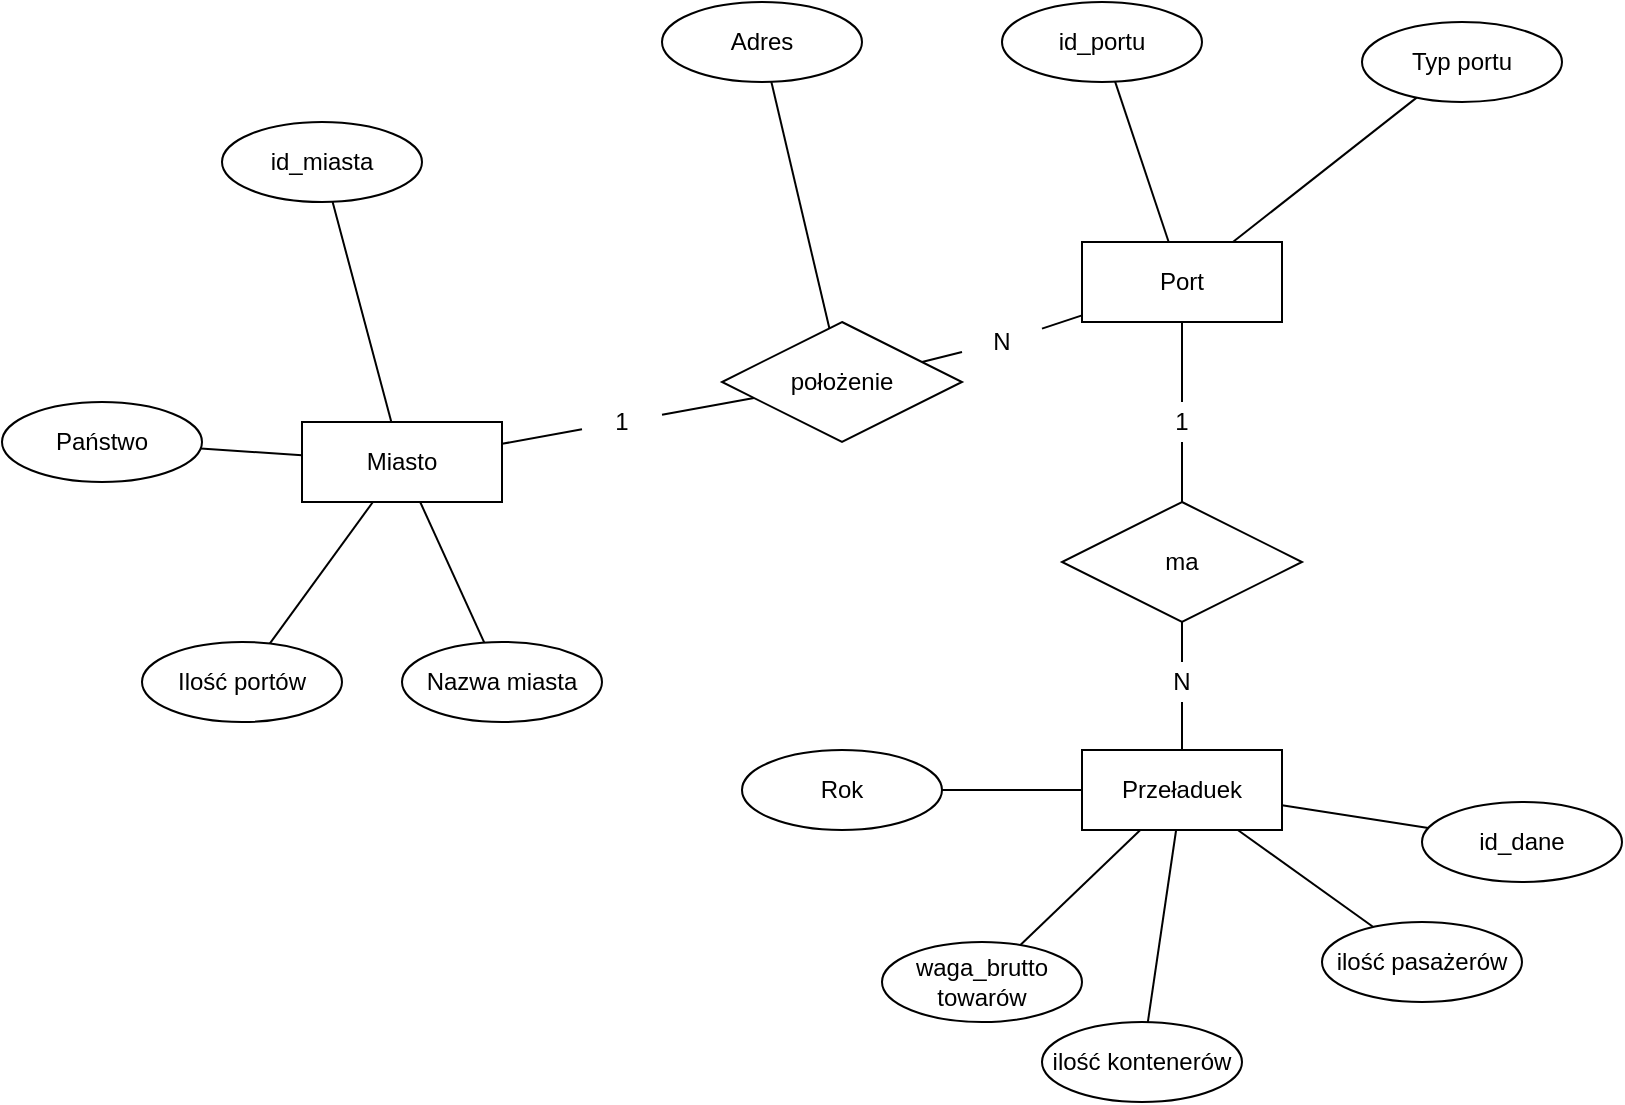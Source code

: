 <mxfile version="13.10.1" type="github">
  <diagram id="fdbAlBpdabrkuO3k_GDF" name="Page-1">
    <mxGraphModel dx="1422" dy="914" grid="1" gridSize="10" guides="1" tooltips="1" connect="1" arrows="1" fold="1" page="1" pageScale="1" pageWidth="1169" pageHeight="827" math="0" shadow="0">
      <root>
        <mxCell id="0" />
        <mxCell id="1" parent="0" />
        <mxCell id="dsvHwpVwbn5-0Ro2IpYD-1" value="Miasto" style="whiteSpace=wrap;html=1;align=center;" parent="1" vertex="1">
          <mxGeometry x="210" y="250" width="100" height="40" as="geometry" />
        </mxCell>
        <mxCell id="dsvHwpVwbn5-0Ro2IpYD-5" value="" style="rounded=0;orthogonalLoop=1;jettySize=auto;html=1;endArrow=none;endFill=0;" parent="1" source="dsvHwpVwbn5-0Ro2IpYD-2" target="dsvHwpVwbn5-0Ro2IpYD-1" edge="1">
          <mxGeometry relative="1" as="geometry" />
        </mxCell>
        <mxCell id="dsvHwpVwbn5-0Ro2IpYD-2" value="Państwo" style="ellipse;whiteSpace=wrap;html=1;align=center;" parent="1" vertex="1">
          <mxGeometry x="60" y="240" width="100" height="40" as="geometry" />
        </mxCell>
        <mxCell id="dsvHwpVwbn5-0Ro2IpYD-4" value="" style="rounded=0;orthogonalLoop=1;jettySize=auto;html=1;endArrow=none;endFill=0;" parent="1" source="dsvHwpVwbn5-0Ro2IpYD-3" target="dsvHwpVwbn5-0Ro2IpYD-1" edge="1">
          <mxGeometry relative="1" as="geometry" />
        </mxCell>
        <mxCell id="dsvHwpVwbn5-0Ro2IpYD-3" value="Ilość portów" style="ellipse;whiteSpace=wrap;html=1;align=center;" parent="1" vertex="1">
          <mxGeometry x="130" y="360" width="100" height="40" as="geometry" />
        </mxCell>
        <mxCell id="dsvHwpVwbn5-0Ro2IpYD-6" value="Port" style="whiteSpace=wrap;html=1;align=center;" parent="1" vertex="1">
          <mxGeometry x="600" y="160" width="100" height="40" as="geometry" />
        </mxCell>
        <mxCell id="dsvHwpVwbn5-0Ro2IpYD-8" value="" style="edgeStyle=none;rounded=0;orthogonalLoop=1;jettySize=auto;html=1;endArrow=none;endFill=0;" parent="1" source="dsvHwpVwbn5-0Ro2IpYD-40" target="dsvHwpVwbn5-0Ro2IpYD-6" edge="1">
          <mxGeometry relative="1" as="geometry" />
        </mxCell>
        <mxCell id="dsvHwpVwbn5-0Ro2IpYD-9" value="" style="edgeStyle=none;rounded=0;orthogonalLoop=1;jettySize=auto;html=1;endArrow=none;endFill=0;" parent="1" source="dsvHwpVwbn5-0Ro2IpYD-42" target="dsvHwpVwbn5-0Ro2IpYD-1" edge="1">
          <mxGeometry relative="1" as="geometry" />
        </mxCell>
        <mxCell id="dsvHwpVwbn5-0Ro2IpYD-7" value="położenie" style="shape=rhombus;perimeter=rhombusPerimeter;whiteSpace=wrap;html=1;align=center;" parent="1" vertex="1">
          <mxGeometry x="420" y="200" width="120" height="60" as="geometry" />
        </mxCell>
        <mxCell id="dsvHwpVwbn5-0Ro2IpYD-13" value="" style="edgeStyle=none;rounded=0;orthogonalLoop=1;jettySize=auto;html=1;endArrow=none;endFill=0;" parent="1" source="dsvHwpVwbn5-0Ro2IpYD-12" target="dsvHwpVwbn5-0Ro2IpYD-7" edge="1">
          <mxGeometry relative="1" as="geometry" />
        </mxCell>
        <mxCell id="dsvHwpVwbn5-0Ro2IpYD-12" value="Adres" style="ellipse;whiteSpace=wrap;html=1;align=center;" parent="1" vertex="1">
          <mxGeometry x="390" y="40" width="100" height="40" as="geometry" />
        </mxCell>
        <mxCell id="dsvHwpVwbn5-0Ro2IpYD-15" value="" style="edgeStyle=none;rounded=0;orthogonalLoop=1;jettySize=auto;html=1;endArrow=none;endFill=0;" parent="1" source="dsvHwpVwbn5-0Ro2IpYD-14" target="dsvHwpVwbn5-0Ro2IpYD-6" edge="1">
          <mxGeometry relative="1" as="geometry" />
        </mxCell>
        <mxCell id="dsvHwpVwbn5-0Ro2IpYD-14" value="Typ portu" style="ellipse;whiteSpace=wrap;html=1;align=center;" parent="1" vertex="1">
          <mxGeometry x="740" y="50" width="100" height="40" as="geometry" />
        </mxCell>
        <mxCell id="dsvHwpVwbn5-0Ro2IpYD-19" value="" style="edgeStyle=none;rounded=0;orthogonalLoop=1;jettySize=auto;html=1;endArrow=none;endFill=0;" parent="1" source="dsvHwpVwbn5-0Ro2IpYD-18" target="dsvHwpVwbn5-0Ro2IpYD-1" edge="1">
          <mxGeometry relative="1" as="geometry" />
        </mxCell>
        <mxCell id="dsvHwpVwbn5-0Ro2IpYD-18" value="id_miasta" style="ellipse;whiteSpace=wrap;html=1;align=center;" parent="1" vertex="1">
          <mxGeometry x="170" y="100" width="100" height="40" as="geometry" />
        </mxCell>
        <mxCell id="dsvHwpVwbn5-0Ro2IpYD-21" value="" style="edgeStyle=none;rounded=0;orthogonalLoop=1;jettySize=auto;html=1;endArrow=none;endFill=0;" parent="1" source="dsvHwpVwbn5-0Ro2IpYD-20" target="dsvHwpVwbn5-0Ro2IpYD-1" edge="1">
          <mxGeometry relative="1" as="geometry" />
        </mxCell>
        <mxCell id="dsvHwpVwbn5-0Ro2IpYD-20" value="Nazwa miasta" style="ellipse;whiteSpace=wrap;html=1;align=center;" parent="1" vertex="1">
          <mxGeometry x="260" y="360" width="100" height="40" as="geometry" />
        </mxCell>
        <mxCell id="dsvHwpVwbn5-0Ro2IpYD-25" value="" style="edgeStyle=none;rounded=0;orthogonalLoop=1;jettySize=auto;html=1;endArrow=none;endFill=0;exitX=0.5;exitY=0;exitDx=0;exitDy=0;" parent="1" source="dsvHwpVwbn5-0Ro2IpYD-53" target="dsvHwpVwbn5-0Ro2IpYD-6" edge="1">
          <mxGeometry relative="1" as="geometry">
            <mxPoint x="810.296" y="187.825" as="sourcePoint" />
          </mxGeometry>
        </mxCell>
        <mxCell id="dsvHwpVwbn5-0Ro2IpYD-47" value="" style="edgeStyle=none;rounded=0;orthogonalLoop=1;jettySize=auto;html=1;endArrow=none;endFill=0;" parent="1" source="dsvHwpVwbn5-0Ro2IpYD-55" target="dsvHwpVwbn5-0Ro2IpYD-35" edge="1">
          <mxGeometry relative="1" as="geometry" />
        </mxCell>
        <mxCell id="dsvHwpVwbn5-0Ro2IpYD-26" value="Przeładuek" style="whiteSpace=wrap;html=1;align=center;" parent="1" vertex="1">
          <mxGeometry x="600" y="414" width="100" height="40" as="geometry" />
        </mxCell>
        <mxCell id="dsvHwpVwbn5-0Ro2IpYD-28" value="" style="edgeStyle=none;rounded=0;orthogonalLoop=1;jettySize=auto;html=1;endArrow=none;endFill=0;" parent="1" source="dsvHwpVwbn5-0Ro2IpYD-27" target="dsvHwpVwbn5-0Ro2IpYD-26" edge="1">
          <mxGeometry relative="1" as="geometry" />
        </mxCell>
        <mxCell id="dsvHwpVwbn5-0Ro2IpYD-27" value="waga_brutto towarów" style="ellipse;whiteSpace=wrap;html=1;align=center;" parent="1" vertex="1">
          <mxGeometry x="500" y="510" width="100" height="40" as="geometry" />
        </mxCell>
        <mxCell id="dsvHwpVwbn5-0Ro2IpYD-31" value="" style="edgeStyle=none;rounded=0;orthogonalLoop=1;jettySize=auto;html=1;endArrow=none;endFill=0;" parent="1" source="dsvHwpVwbn5-0Ro2IpYD-30" target="dsvHwpVwbn5-0Ro2IpYD-26" edge="1">
          <mxGeometry relative="1" as="geometry" />
        </mxCell>
        <mxCell id="dsvHwpVwbn5-0Ro2IpYD-30" value="ilość kontenerów" style="ellipse;whiteSpace=wrap;html=1;align=center;" parent="1" vertex="1">
          <mxGeometry x="580" y="550" width="100" height="40" as="geometry" />
        </mxCell>
        <mxCell id="dsvHwpVwbn5-0Ro2IpYD-34" value="" style="edgeStyle=none;rounded=0;orthogonalLoop=1;jettySize=auto;html=1;endArrow=none;endFill=0;" parent="1" source="dsvHwpVwbn5-0Ro2IpYD-32" target="dsvHwpVwbn5-0Ro2IpYD-26" edge="1">
          <mxGeometry relative="1" as="geometry" />
        </mxCell>
        <mxCell id="dsvHwpVwbn5-0Ro2IpYD-32" value="ilość pasażerów" style="ellipse;whiteSpace=wrap;html=1;align=center;" parent="1" vertex="1">
          <mxGeometry x="720" y="500" width="100" height="40" as="geometry" />
        </mxCell>
        <mxCell id="dsvHwpVwbn5-0Ro2IpYD-35" value="ma" style="shape=rhombus;perimeter=rhombusPerimeter;whiteSpace=wrap;html=1;align=center;" parent="1" vertex="1">
          <mxGeometry x="590" y="290" width="120" height="60" as="geometry" />
        </mxCell>
        <mxCell id="dsvHwpVwbn5-0Ro2IpYD-39" value="" style="edgeStyle=none;rounded=0;orthogonalLoop=1;jettySize=auto;html=1;endArrow=none;endFill=0;entryX=0;entryY=0.5;entryDx=0;entryDy=0;" parent="1" source="dsvHwpVwbn5-0Ro2IpYD-37" target="dsvHwpVwbn5-0Ro2IpYD-26" edge="1">
          <mxGeometry relative="1" as="geometry" />
        </mxCell>
        <mxCell id="dsvHwpVwbn5-0Ro2IpYD-37" value="Rok" style="ellipse;whiteSpace=wrap;html=1;align=center;" parent="1" vertex="1">
          <mxGeometry x="430" y="414" width="100" height="40" as="geometry" />
        </mxCell>
        <mxCell id="dsvHwpVwbn5-0Ro2IpYD-38" style="edgeStyle=none;rounded=0;orthogonalLoop=1;jettySize=auto;html=1;exitX=0.5;exitY=0;exitDx=0;exitDy=0;endArrow=none;endFill=0;" parent="1" source="dsvHwpVwbn5-0Ro2IpYD-37" target="dsvHwpVwbn5-0Ro2IpYD-37" edge="1">
          <mxGeometry relative="1" as="geometry" />
        </mxCell>
        <mxCell id="dsvHwpVwbn5-0Ro2IpYD-40" value="N" style="text;html=1;strokeColor=none;fillColor=none;align=center;verticalAlign=middle;whiteSpace=wrap;rounded=0;" parent="1" vertex="1">
          <mxGeometry x="540" y="200" width="40" height="20" as="geometry" />
        </mxCell>
        <mxCell id="dsvHwpVwbn5-0Ro2IpYD-41" value="" style="edgeStyle=none;rounded=0;orthogonalLoop=1;jettySize=auto;html=1;endArrow=none;endFill=0;" parent="1" source="dsvHwpVwbn5-0Ro2IpYD-7" target="dsvHwpVwbn5-0Ro2IpYD-40" edge="1">
          <mxGeometry relative="1" as="geometry">
            <mxPoint x="517.778" y="218.889" as="sourcePoint" />
            <mxPoint x="600" y="194.706" as="targetPoint" />
          </mxGeometry>
        </mxCell>
        <mxCell id="dsvHwpVwbn5-0Ro2IpYD-42" value="1" style="text;html=1;strokeColor=none;fillColor=none;align=center;verticalAlign=middle;whiteSpace=wrap;rounded=0;" parent="1" vertex="1">
          <mxGeometry x="350" y="240" width="40" height="20" as="geometry" />
        </mxCell>
        <mxCell id="dsvHwpVwbn5-0Ro2IpYD-46" value="" style="edgeStyle=none;rounded=0;orthogonalLoop=1;jettySize=auto;html=1;endArrow=none;endFill=0;" parent="1" source="dsvHwpVwbn5-0Ro2IpYD-7" target="dsvHwpVwbn5-0Ro2IpYD-42" edge="1">
          <mxGeometry relative="1" as="geometry">
            <mxPoint x="439.355" y="239.677" as="sourcePoint" />
            <mxPoint x="320" y="268.095" as="targetPoint" />
          </mxGeometry>
        </mxCell>
        <mxCell id="dsvHwpVwbn5-0Ro2IpYD-50" value="" style="edgeStyle=none;rounded=0;orthogonalLoop=1;jettySize=auto;html=1;endArrow=none;endFill=0;" parent="1" source="dsvHwpVwbn5-0Ro2IpYD-49" target="dsvHwpVwbn5-0Ro2IpYD-6" edge="1">
          <mxGeometry relative="1" as="geometry" />
        </mxCell>
        <mxCell id="dsvHwpVwbn5-0Ro2IpYD-49" value="id_portu" style="ellipse;whiteSpace=wrap;html=1;align=center;" parent="1" vertex="1">
          <mxGeometry x="560" y="40" width="100" height="40" as="geometry" />
        </mxCell>
        <mxCell id="dsvHwpVwbn5-0Ro2IpYD-52" value="" style="edgeStyle=none;rounded=0;orthogonalLoop=1;jettySize=auto;html=1;endArrow=none;endFill=0;" parent="1" source="dsvHwpVwbn5-0Ro2IpYD-51" target="dsvHwpVwbn5-0Ro2IpYD-26" edge="1">
          <mxGeometry relative="1" as="geometry" />
        </mxCell>
        <mxCell id="dsvHwpVwbn5-0Ro2IpYD-51" value="id_dane" style="ellipse;whiteSpace=wrap;html=1;align=center;" parent="1" vertex="1">
          <mxGeometry x="770" y="440" width="100" height="40" as="geometry" />
        </mxCell>
        <mxCell id="dsvHwpVwbn5-0Ro2IpYD-53" value="1" style="text;html=1;strokeColor=none;fillColor=none;align=center;verticalAlign=middle;whiteSpace=wrap;rounded=0;" parent="1" vertex="1">
          <mxGeometry x="630" y="240" width="40" height="20" as="geometry" />
        </mxCell>
        <mxCell id="dsvHwpVwbn5-0Ro2IpYD-54" value="" style="edgeStyle=none;rounded=0;orthogonalLoop=1;jettySize=auto;html=1;endArrow=none;endFill=0;exitX=0.5;exitY=0;exitDx=0;exitDy=0;" parent="1" source="dsvHwpVwbn5-0Ro2IpYD-35" target="dsvHwpVwbn5-0Ro2IpYD-53" edge="1">
          <mxGeometry relative="1" as="geometry">
            <mxPoint x="680" y="270" as="sourcePoint" />
            <mxPoint x="656.667" y="200" as="targetPoint" />
          </mxGeometry>
        </mxCell>
        <mxCell id="dsvHwpVwbn5-0Ro2IpYD-55" value="N" style="text;html=1;strokeColor=none;fillColor=none;align=center;verticalAlign=middle;whiteSpace=wrap;rounded=0;" parent="1" vertex="1">
          <mxGeometry x="630" y="370" width="40" height="20" as="geometry" />
        </mxCell>
        <mxCell id="dsvHwpVwbn5-0Ro2IpYD-57" value="" style="edgeStyle=none;rounded=0;orthogonalLoop=1;jettySize=auto;html=1;endArrow=none;endFill=0;" parent="1" source="dsvHwpVwbn5-0Ro2IpYD-26" target="dsvHwpVwbn5-0Ro2IpYD-55" edge="1">
          <mxGeometry relative="1" as="geometry">
            <mxPoint x="688" y="380" as="sourcePoint" />
            <mxPoint x="682.857" y="328.571" as="targetPoint" />
          </mxGeometry>
        </mxCell>
      </root>
    </mxGraphModel>
  </diagram>
</mxfile>
